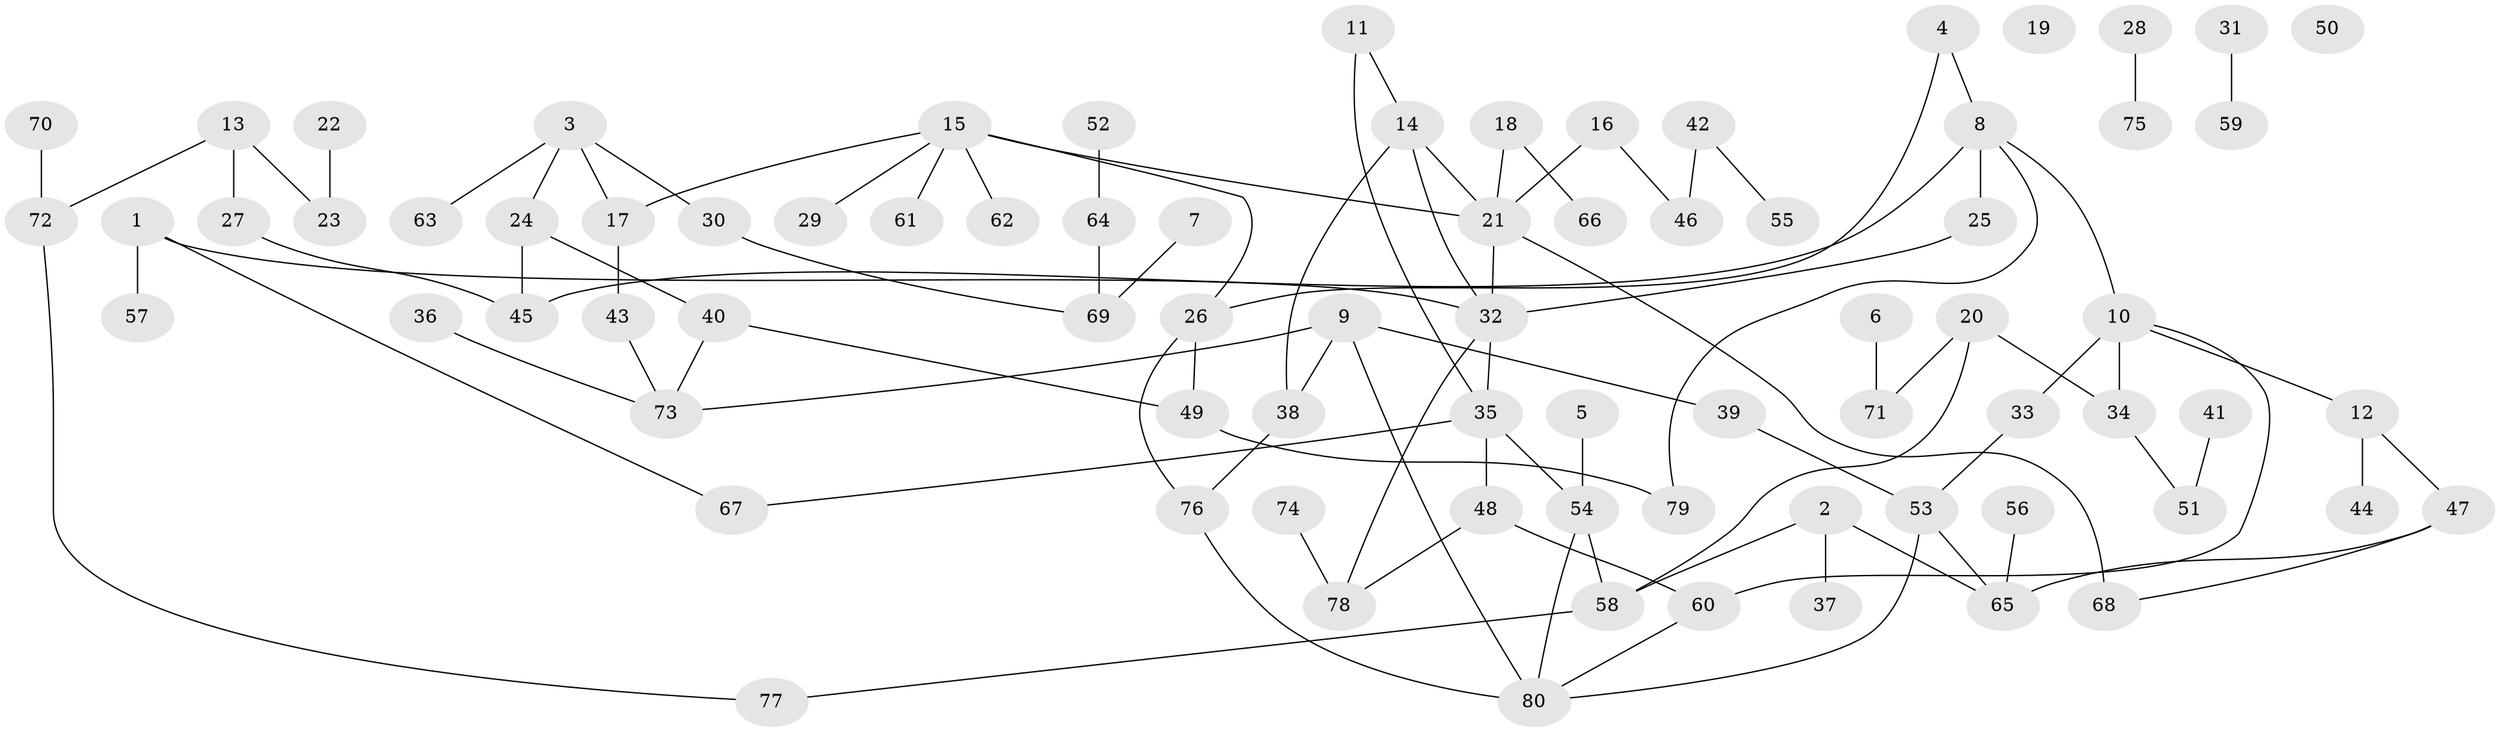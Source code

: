 // Generated by graph-tools (version 1.1) at 2025/49/03/09/25 03:49:05]
// undirected, 80 vertices, 97 edges
graph export_dot {
graph [start="1"]
  node [color=gray90,style=filled];
  1;
  2;
  3;
  4;
  5;
  6;
  7;
  8;
  9;
  10;
  11;
  12;
  13;
  14;
  15;
  16;
  17;
  18;
  19;
  20;
  21;
  22;
  23;
  24;
  25;
  26;
  27;
  28;
  29;
  30;
  31;
  32;
  33;
  34;
  35;
  36;
  37;
  38;
  39;
  40;
  41;
  42;
  43;
  44;
  45;
  46;
  47;
  48;
  49;
  50;
  51;
  52;
  53;
  54;
  55;
  56;
  57;
  58;
  59;
  60;
  61;
  62;
  63;
  64;
  65;
  66;
  67;
  68;
  69;
  70;
  71;
  72;
  73;
  74;
  75;
  76;
  77;
  78;
  79;
  80;
  1 -- 32;
  1 -- 57;
  1 -- 67;
  2 -- 37;
  2 -- 58;
  2 -- 65;
  3 -- 17;
  3 -- 24;
  3 -- 30;
  3 -- 63;
  4 -- 8;
  4 -- 26;
  5 -- 54;
  6 -- 71;
  7 -- 69;
  8 -- 10;
  8 -- 25;
  8 -- 45;
  8 -- 79;
  9 -- 38;
  9 -- 39;
  9 -- 73;
  9 -- 80;
  10 -- 12;
  10 -- 33;
  10 -- 34;
  10 -- 60;
  11 -- 14;
  11 -- 35;
  12 -- 44;
  12 -- 47;
  13 -- 23;
  13 -- 27;
  13 -- 72;
  14 -- 21;
  14 -- 32;
  14 -- 38;
  15 -- 17;
  15 -- 21;
  15 -- 26;
  15 -- 29;
  15 -- 61;
  15 -- 62;
  16 -- 21;
  16 -- 46;
  17 -- 43;
  18 -- 21;
  18 -- 66;
  20 -- 34;
  20 -- 58;
  20 -- 71;
  21 -- 32;
  21 -- 68;
  22 -- 23;
  24 -- 40;
  24 -- 45;
  25 -- 32;
  26 -- 49;
  26 -- 76;
  27 -- 45;
  28 -- 75;
  30 -- 69;
  31 -- 59;
  32 -- 35;
  32 -- 78;
  33 -- 53;
  34 -- 51;
  35 -- 48;
  35 -- 54;
  35 -- 67;
  36 -- 73;
  38 -- 76;
  39 -- 53;
  40 -- 49;
  40 -- 73;
  41 -- 51;
  42 -- 46;
  42 -- 55;
  43 -- 73;
  47 -- 65;
  47 -- 68;
  48 -- 60;
  48 -- 78;
  49 -- 79;
  52 -- 64;
  53 -- 65;
  53 -- 80;
  54 -- 58;
  54 -- 80;
  56 -- 65;
  58 -- 77;
  60 -- 80;
  64 -- 69;
  70 -- 72;
  72 -- 77;
  74 -- 78;
  76 -- 80;
}
